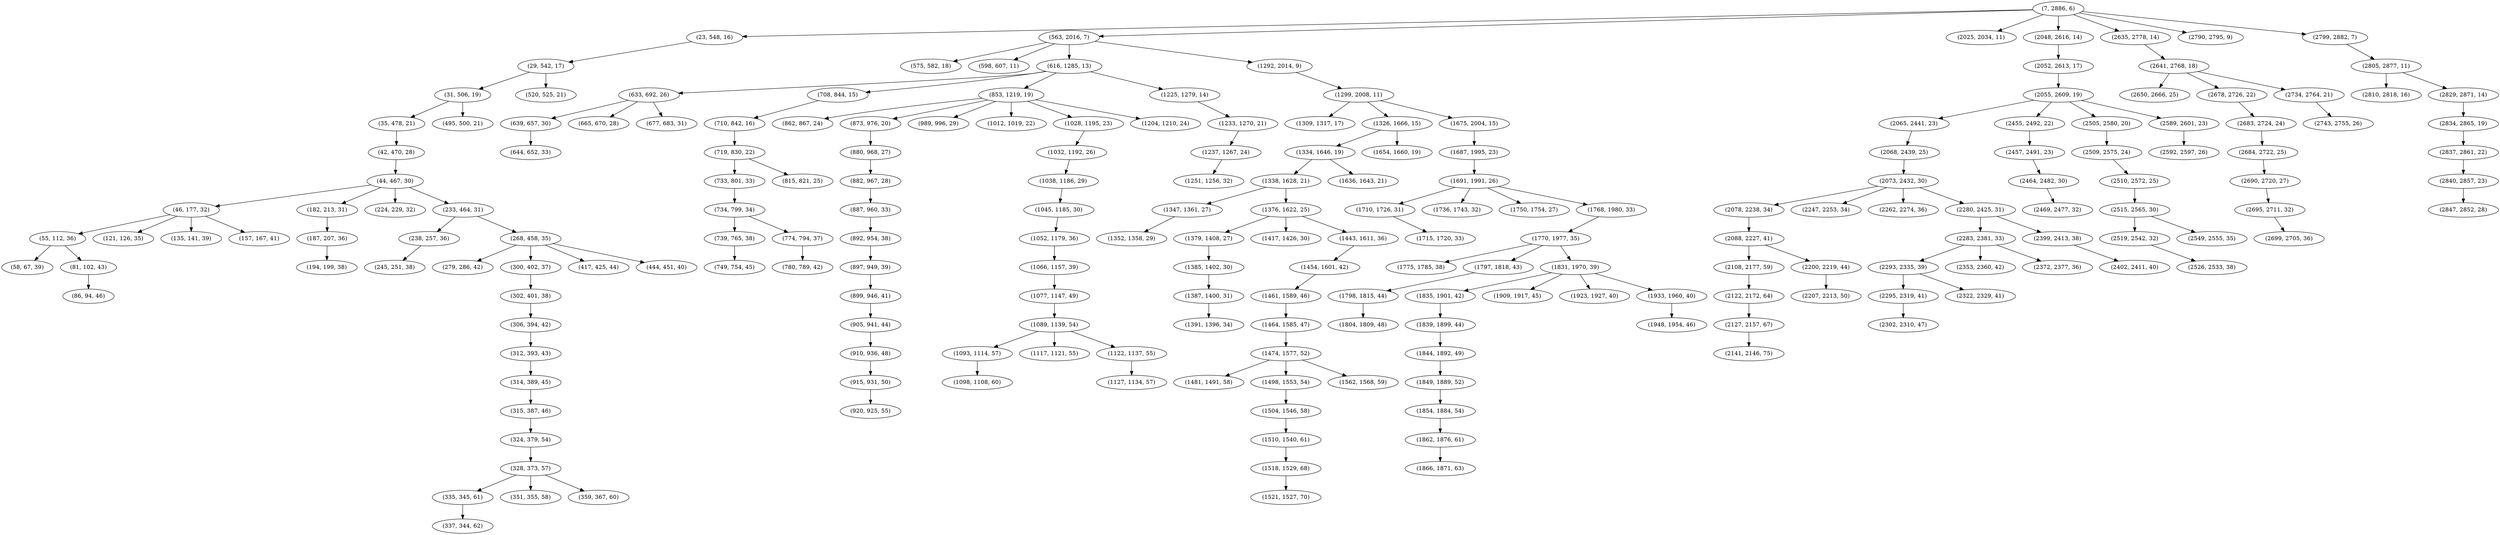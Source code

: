 digraph tree {
    "(7, 2886, 6)";
    "(23, 548, 16)";
    "(29, 542, 17)";
    "(31, 506, 19)";
    "(35, 478, 21)";
    "(42, 470, 28)";
    "(44, 467, 30)";
    "(46, 177, 32)";
    "(55, 112, 36)";
    "(58, 67, 39)";
    "(81, 102, 43)";
    "(86, 94, 46)";
    "(121, 126, 35)";
    "(135, 141, 39)";
    "(157, 167, 41)";
    "(182, 213, 31)";
    "(187, 207, 36)";
    "(194, 199, 38)";
    "(224, 229, 32)";
    "(233, 464, 31)";
    "(238, 257, 36)";
    "(245, 251, 38)";
    "(268, 458, 35)";
    "(279, 286, 42)";
    "(300, 402, 37)";
    "(302, 401, 38)";
    "(306, 394, 42)";
    "(312, 393, 43)";
    "(314, 389, 45)";
    "(315, 387, 46)";
    "(324, 379, 54)";
    "(328, 373, 57)";
    "(335, 345, 61)";
    "(337, 344, 62)";
    "(351, 355, 58)";
    "(359, 367, 60)";
    "(417, 425, 44)";
    "(444, 451, 40)";
    "(495, 500, 21)";
    "(520, 525, 21)";
    "(563, 2016, 7)";
    "(575, 582, 18)";
    "(598, 607, 11)";
    "(616, 1285, 13)";
    "(633, 692, 26)";
    "(639, 657, 30)";
    "(644, 652, 33)";
    "(665, 670, 28)";
    "(677, 683, 31)";
    "(708, 844, 15)";
    "(710, 842, 16)";
    "(719, 830, 22)";
    "(733, 801, 33)";
    "(734, 799, 34)";
    "(739, 765, 38)";
    "(749, 754, 45)";
    "(774, 794, 37)";
    "(780, 789, 42)";
    "(815, 821, 25)";
    "(853, 1219, 19)";
    "(862, 867, 24)";
    "(873, 976, 20)";
    "(880, 968, 27)";
    "(882, 967, 28)";
    "(887, 960, 33)";
    "(892, 954, 38)";
    "(897, 949, 39)";
    "(899, 946, 41)";
    "(905, 941, 44)";
    "(910, 936, 48)";
    "(915, 931, 50)";
    "(920, 925, 55)";
    "(989, 996, 29)";
    "(1012, 1019, 22)";
    "(1028, 1195, 23)";
    "(1032, 1192, 26)";
    "(1038, 1186, 29)";
    "(1045, 1185, 30)";
    "(1052, 1179, 36)";
    "(1066, 1157, 39)";
    "(1077, 1147, 49)";
    "(1089, 1139, 54)";
    "(1093, 1114, 57)";
    "(1098, 1108, 60)";
    "(1117, 1121, 55)";
    "(1122, 1137, 55)";
    "(1127, 1134, 57)";
    "(1204, 1210, 24)";
    "(1225, 1279, 14)";
    "(1233, 1270, 21)";
    "(1237, 1267, 24)";
    "(1251, 1256, 32)";
    "(1292, 2014, 9)";
    "(1299, 2008, 11)";
    "(1309, 1317, 17)";
    "(1326, 1666, 15)";
    "(1334, 1646, 19)";
    "(1338, 1628, 21)";
    "(1347, 1361, 27)";
    "(1352, 1358, 29)";
    "(1376, 1622, 25)";
    "(1379, 1408, 27)";
    "(1385, 1402, 30)";
    "(1387, 1400, 31)";
    "(1391, 1396, 34)";
    "(1417, 1426, 30)";
    "(1443, 1611, 36)";
    "(1454, 1601, 42)";
    "(1461, 1589, 46)";
    "(1464, 1585, 47)";
    "(1474, 1577, 52)";
    "(1481, 1491, 58)";
    "(1498, 1553, 54)";
    "(1504, 1546, 58)";
    "(1510, 1540, 61)";
    "(1518, 1529, 68)";
    "(1521, 1527, 70)";
    "(1562, 1568, 59)";
    "(1636, 1643, 21)";
    "(1654, 1660, 19)";
    "(1675, 2004, 15)";
    "(1687, 1995, 23)";
    "(1691, 1991, 26)";
    "(1710, 1726, 31)";
    "(1715, 1720, 33)";
    "(1736, 1743, 32)";
    "(1750, 1754, 27)";
    "(1768, 1980, 33)";
    "(1770, 1977, 35)";
    "(1775, 1785, 38)";
    "(1797, 1818, 43)";
    "(1798, 1815, 44)";
    "(1804, 1809, 48)";
    "(1831, 1970, 39)";
    "(1835, 1901, 42)";
    "(1839, 1899, 44)";
    "(1844, 1892, 49)";
    "(1849, 1889, 52)";
    "(1854, 1884, 54)";
    "(1862, 1876, 61)";
    "(1866, 1871, 63)";
    "(1909, 1917, 45)";
    "(1923, 1927, 40)";
    "(1933, 1960, 40)";
    "(1948, 1954, 46)";
    "(2025, 2034, 11)";
    "(2048, 2616, 14)";
    "(2052, 2613, 17)";
    "(2055, 2609, 19)";
    "(2065, 2441, 23)";
    "(2068, 2439, 25)";
    "(2073, 2432, 30)";
    "(2078, 2238, 34)";
    "(2088, 2227, 41)";
    "(2108, 2177, 59)";
    "(2122, 2172, 64)";
    "(2127, 2157, 67)";
    "(2141, 2146, 75)";
    "(2200, 2219, 44)";
    "(2207, 2213, 50)";
    "(2247, 2253, 34)";
    "(2262, 2274, 36)";
    "(2280, 2425, 31)";
    "(2283, 2381, 33)";
    "(2293, 2335, 39)";
    "(2295, 2319, 41)";
    "(2302, 2310, 47)";
    "(2322, 2329, 41)";
    "(2353, 2360, 42)";
    "(2372, 2377, 36)";
    "(2399, 2413, 38)";
    "(2402, 2411, 40)";
    "(2455, 2492, 22)";
    "(2457, 2491, 23)";
    "(2464, 2482, 30)";
    "(2469, 2477, 32)";
    "(2505, 2580, 20)";
    "(2509, 2575, 24)";
    "(2510, 2572, 25)";
    "(2515, 2565, 30)";
    "(2519, 2542, 32)";
    "(2526, 2533, 38)";
    "(2549, 2555, 35)";
    "(2589, 2601, 23)";
    "(2592, 2597, 26)";
    "(2635, 2778, 14)";
    "(2641, 2768, 18)";
    "(2650, 2666, 25)";
    "(2678, 2726, 22)";
    "(2683, 2724, 24)";
    "(2684, 2722, 25)";
    "(2690, 2720, 27)";
    "(2695, 2711, 32)";
    "(2699, 2705, 36)";
    "(2734, 2764, 21)";
    "(2743, 2755, 26)";
    "(2790, 2795, 9)";
    "(2799, 2882, 7)";
    "(2805, 2877, 11)";
    "(2810, 2818, 16)";
    "(2829, 2871, 14)";
    "(2834, 2865, 19)";
    "(2837, 2861, 22)";
    "(2840, 2857, 23)";
    "(2847, 2852, 28)";
    "(7, 2886, 6)" -> "(23, 548, 16)";
    "(7, 2886, 6)" -> "(563, 2016, 7)";
    "(7, 2886, 6)" -> "(2025, 2034, 11)";
    "(7, 2886, 6)" -> "(2048, 2616, 14)";
    "(7, 2886, 6)" -> "(2635, 2778, 14)";
    "(7, 2886, 6)" -> "(2790, 2795, 9)";
    "(7, 2886, 6)" -> "(2799, 2882, 7)";
    "(23, 548, 16)" -> "(29, 542, 17)";
    "(29, 542, 17)" -> "(31, 506, 19)";
    "(29, 542, 17)" -> "(520, 525, 21)";
    "(31, 506, 19)" -> "(35, 478, 21)";
    "(31, 506, 19)" -> "(495, 500, 21)";
    "(35, 478, 21)" -> "(42, 470, 28)";
    "(42, 470, 28)" -> "(44, 467, 30)";
    "(44, 467, 30)" -> "(46, 177, 32)";
    "(44, 467, 30)" -> "(182, 213, 31)";
    "(44, 467, 30)" -> "(224, 229, 32)";
    "(44, 467, 30)" -> "(233, 464, 31)";
    "(46, 177, 32)" -> "(55, 112, 36)";
    "(46, 177, 32)" -> "(121, 126, 35)";
    "(46, 177, 32)" -> "(135, 141, 39)";
    "(46, 177, 32)" -> "(157, 167, 41)";
    "(55, 112, 36)" -> "(58, 67, 39)";
    "(55, 112, 36)" -> "(81, 102, 43)";
    "(81, 102, 43)" -> "(86, 94, 46)";
    "(182, 213, 31)" -> "(187, 207, 36)";
    "(187, 207, 36)" -> "(194, 199, 38)";
    "(233, 464, 31)" -> "(238, 257, 36)";
    "(233, 464, 31)" -> "(268, 458, 35)";
    "(238, 257, 36)" -> "(245, 251, 38)";
    "(268, 458, 35)" -> "(279, 286, 42)";
    "(268, 458, 35)" -> "(300, 402, 37)";
    "(268, 458, 35)" -> "(417, 425, 44)";
    "(268, 458, 35)" -> "(444, 451, 40)";
    "(300, 402, 37)" -> "(302, 401, 38)";
    "(302, 401, 38)" -> "(306, 394, 42)";
    "(306, 394, 42)" -> "(312, 393, 43)";
    "(312, 393, 43)" -> "(314, 389, 45)";
    "(314, 389, 45)" -> "(315, 387, 46)";
    "(315, 387, 46)" -> "(324, 379, 54)";
    "(324, 379, 54)" -> "(328, 373, 57)";
    "(328, 373, 57)" -> "(335, 345, 61)";
    "(328, 373, 57)" -> "(351, 355, 58)";
    "(328, 373, 57)" -> "(359, 367, 60)";
    "(335, 345, 61)" -> "(337, 344, 62)";
    "(563, 2016, 7)" -> "(575, 582, 18)";
    "(563, 2016, 7)" -> "(598, 607, 11)";
    "(563, 2016, 7)" -> "(616, 1285, 13)";
    "(563, 2016, 7)" -> "(1292, 2014, 9)";
    "(616, 1285, 13)" -> "(633, 692, 26)";
    "(616, 1285, 13)" -> "(708, 844, 15)";
    "(616, 1285, 13)" -> "(853, 1219, 19)";
    "(616, 1285, 13)" -> "(1225, 1279, 14)";
    "(633, 692, 26)" -> "(639, 657, 30)";
    "(633, 692, 26)" -> "(665, 670, 28)";
    "(633, 692, 26)" -> "(677, 683, 31)";
    "(639, 657, 30)" -> "(644, 652, 33)";
    "(708, 844, 15)" -> "(710, 842, 16)";
    "(710, 842, 16)" -> "(719, 830, 22)";
    "(719, 830, 22)" -> "(733, 801, 33)";
    "(719, 830, 22)" -> "(815, 821, 25)";
    "(733, 801, 33)" -> "(734, 799, 34)";
    "(734, 799, 34)" -> "(739, 765, 38)";
    "(734, 799, 34)" -> "(774, 794, 37)";
    "(739, 765, 38)" -> "(749, 754, 45)";
    "(774, 794, 37)" -> "(780, 789, 42)";
    "(853, 1219, 19)" -> "(862, 867, 24)";
    "(853, 1219, 19)" -> "(873, 976, 20)";
    "(853, 1219, 19)" -> "(989, 996, 29)";
    "(853, 1219, 19)" -> "(1012, 1019, 22)";
    "(853, 1219, 19)" -> "(1028, 1195, 23)";
    "(853, 1219, 19)" -> "(1204, 1210, 24)";
    "(873, 976, 20)" -> "(880, 968, 27)";
    "(880, 968, 27)" -> "(882, 967, 28)";
    "(882, 967, 28)" -> "(887, 960, 33)";
    "(887, 960, 33)" -> "(892, 954, 38)";
    "(892, 954, 38)" -> "(897, 949, 39)";
    "(897, 949, 39)" -> "(899, 946, 41)";
    "(899, 946, 41)" -> "(905, 941, 44)";
    "(905, 941, 44)" -> "(910, 936, 48)";
    "(910, 936, 48)" -> "(915, 931, 50)";
    "(915, 931, 50)" -> "(920, 925, 55)";
    "(1028, 1195, 23)" -> "(1032, 1192, 26)";
    "(1032, 1192, 26)" -> "(1038, 1186, 29)";
    "(1038, 1186, 29)" -> "(1045, 1185, 30)";
    "(1045, 1185, 30)" -> "(1052, 1179, 36)";
    "(1052, 1179, 36)" -> "(1066, 1157, 39)";
    "(1066, 1157, 39)" -> "(1077, 1147, 49)";
    "(1077, 1147, 49)" -> "(1089, 1139, 54)";
    "(1089, 1139, 54)" -> "(1093, 1114, 57)";
    "(1089, 1139, 54)" -> "(1117, 1121, 55)";
    "(1089, 1139, 54)" -> "(1122, 1137, 55)";
    "(1093, 1114, 57)" -> "(1098, 1108, 60)";
    "(1122, 1137, 55)" -> "(1127, 1134, 57)";
    "(1225, 1279, 14)" -> "(1233, 1270, 21)";
    "(1233, 1270, 21)" -> "(1237, 1267, 24)";
    "(1237, 1267, 24)" -> "(1251, 1256, 32)";
    "(1292, 2014, 9)" -> "(1299, 2008, 11)";
    "(1299, 2008, 11)" -> "(1309, 1317, 17)";
    "(1299, 2008, 11)" -> "(1326, 1666, 15)";
    "(1299, 2008, 11)" -> "(1675, 2004, 15)";
    "(1326, 1666, 15)" -> "(1334, 1646, 19)";
    "(1326, 1666, 15)" -> "(1654, 1660, 19)";
    "(1334, 1646, 19)" -> "(1338, 1628, 21)";
    "(1334, 1646, 19)" -> "(1636, 1643, 21)";
    "(1338, 1628, 21)" -> "(1347, 1361, 27)";
    "(1338, 1628, 21)" -> "(1376, 1622, 25)";
    "(1347, 1361, 27)" -> "(1352, 1358, 29)";
    "(1376, 1622, 25)" -> "(1379, 1408, 27)";
    "(1376, 1622, 25)" -> "(1417, 1426, 30)";
    "(1376, 1622, 25)" -> "(1443, 1611, 36)";
    "(1379, 1408, 27)" -> "(1385, 1402, 30)";
    "(1385, 1402, 30)" -> "(1387, 1400, 31)";
    "(1387, 1400, 31)" -> "(1391, 1396, 34)";
    "(1443, 1611, 36)" -> "(1454, 1601, 42)";
    "(1454, 1601, 42)" -> "(1461, 1589, 46)";
    "(1461, 1589, 46)" -> "(1464, 1585, 47)";
    "(1464, 1585, 47)" -> "(1474, 1577, 52)";
    "(1474, 1577, 52)" -> "(1481, 1491, 58)";
    "(1474, 1577, 52)" -> "(1498, 1553, 54)";
    "(1474, 1577, 52)" -> "(1562, 1568, 59)";
    "(1498, 1553, 54)" -> "(1504, 1546, 58)";
    "(1504, 1546, 58)" -> "(1510, 1540, 61)";
    "(1510, 1540, 61)" -> "(1518, 1529, 68)";
    "(1518, 1529, 68)" -> "(1521, 1527, 70)";
    "(1675, 2004, 15)" -> "(1687, 1995, 23)";
    "(1687, 1995, 23)" -> "(1691, 1991, 26)";
    "(1691, 1991, 26)" -> "(1710, 1726, 31)";
    "(1691, 1991, 26)" -> "(1736, 1743, 32)";
    "(1691, 1991, 26)" -> "(1750, 1754, 27)";
    "(1691, 1991, 26)" -> "(1768, 1980, 33)";
    "(1710, 1726, 31)" -> "(1715, 1720, 33)";
    "(1768, 1980, 33)" -> "(1770, 1977, 35)";
    "(1770, 1977, 35)" -> "(1775, 1785, 38)";
    "(1770, 1977, 35)" -> "(1797, 1818, 43)";
    "(1770, 1977, 35)" -> "(1831, 1970, 39)";
    "(1797, 1818, 43)" -> "(1798, 1815, 44)";
    "(1798, 1815, 44)" -> "(1804, 1809, 48)";
    "(1831, 1970, 39)" -> "(1835, 1901, 42)";
    "(1831, 1970, 39)" -> "(1909, 1917, 45)";
    "(1831, 1970, 39)" -> "(1923, 1927, 40)";
    "(1831, 1970, 39)" -> "(1933, 1960, 40)";
    "(1835, 1901, 42)" -> "(1839, 1899, 44)";
    "(1839, 1899, 44)" -> "(1844, 1892, 49)";
    "(1844, 1892, 49)" -> "(1849, 1889, 52)";
    "(1849, 1889, 52)" -> "(1854, 1884, 54)";
    "(1854, 1884, 54)" -> "(1862, 1876, 61)";
    "(1862, 1876, 61)" -> "(1866, 1871, 63)";
    "(1933, 1960, 40)" -> "(1948, 1954, 46)";
    "(2048, 2616, 14)" -> "(2052, 2613, 17)";
    "(2052, 2613, 17)" -> "(2055, 2609, 19)";
    "(2055, 2609, 19)" -> "(2065, 2441, 23)";
    "(2055, 2609, 19)" -> "(2455, 2492, 22)";
    "(2055, 2609, 19)" -> "(2505, 2580, 20)";
    "(2055, 2609, 19)" -> "(2589, 2601, 23)";
    "(2065, 2441, 23)" -> "(2068, 2439, 25)";
    "(2068, 2439, 25)" -> "(2073, 2432, 30)";
    "(2073, 2432, 30)" -> "(2078, 2238, 34)";
    "(2073, 2432, 30)" -> "(2247, 2253, 34)";
    "(2073, 2432, 30)" -> "(2262, 2274, 36)";
    "(2073, 2432, 30)" -> "(2280, 2425, 31)";
    "(2078, 2238, 34)" -> "(2088, 2227, 41)";
    "(2088, 2227, 41)" -> "(2108, 2177, 59)";
    "(2088, 2227, 41)" -> "(2200, 2219, 44)";
    "(2108, 2177, 59)" -> "(2122, 2172, 64)";
    "(2122, 2172, 64)" -> "(2127, 2157, 67)";
    "(2127, 2157, 67)" -> "(2141, 2146, 75)";
    "(2200, 2219, 44)" -> "(2207, 2213, 50)";
    "(2280, 2425, 31)" -> "(2283, 2381, 33)";
    "(2280, 2425, 31)" -> "(2399, 2413, 38)";
    "(2283, 2381, 33)" -> "(2293, 2335, 39)";
    "(2283, 2381, 33)" -> "(2353, 2360, 42)";
    "(2283, 2381, 33)" -> "(2372, 2377, 36)";
    "(2293, 2335, 39)" -> "(2295, 2319, 41)";
    "(2293, 2335, 39)" -> "(2322, 2329, 41)";
    "(2295, 2319, 41)" -> "(2302, 2310, 47)";
    "(2399, 2413, 38)" -> "(2402, 2411, 40)";
    "(2455, 2492, 22)" -> "(2457, 2491, 23)";
    "(2457, 2491, 23)" -> "(2464, 2482, 30)";
    "(2464, 2482, 30)" -> "(2469, 2477, 32)";
    "(2505, 2580, 20)" -> "(2509, 2575, 24)";
    "(2509, 2575, 24)" -> "(2510, 2572, 25)";
    "(2510, 2572, 25)" -> "(2515, 2565, 30)";
    "(2515, 2565, 30)" -> "(2519, 2542, 32)";
    "(2515, 2565, 30)" -> "(2549, 2555, 35)";
    "(2519, 2542, 32)" -> "(2526, 2533, 38)";
    "(2589, 2601, 23)" -> "(2592, 2597, 26)";
    "(2635, 2778, 14)" -> "(2641, 2768, 18)";
    "(2641, 2768, 18)" -> "(2650, 2666, 25)";
    "(2641, 2768, 18)" -> "(2678, 2726, 22)";
    "(2641, 2768, 18)" -> "(2734, 2764, 21)";
    "(2678, 2726, 22)" -> "(2683, 2724, 24)";
    "(2683, 2724, 24)" -> "(2684, 2722, 25)";
    "(2684, 2722, 25)" -> "(2690, 2720, 27)";
    "(2690, 2720, 27)" -> "(2695, 2711, 32)";
    "(2695, 2711, 32)" -> "(2699, 2705, 36)";
    "(2734, 2764, 21)" -> "(2743, 2755, 26)";
    "(2799, 2882, 7)" -> "(2805, 2877, 11)";
    "(2805, 2877, 11)" -> "(2810, 2818, 16)";
    "(2805, 2877, 11)" -> "(2829, 2871, 14)";
    "(2829, 2871, 14)" -> "(2834, 2865, 19)";
    "(2834, 2865, 19)" -> "(2837, 2861, 22)";
    "(2837, 2861, 22)" -> "(2840, 2857, 23)";
    "(2840, 2857, 23)" -> "(2847, 2852, 28)";
}
